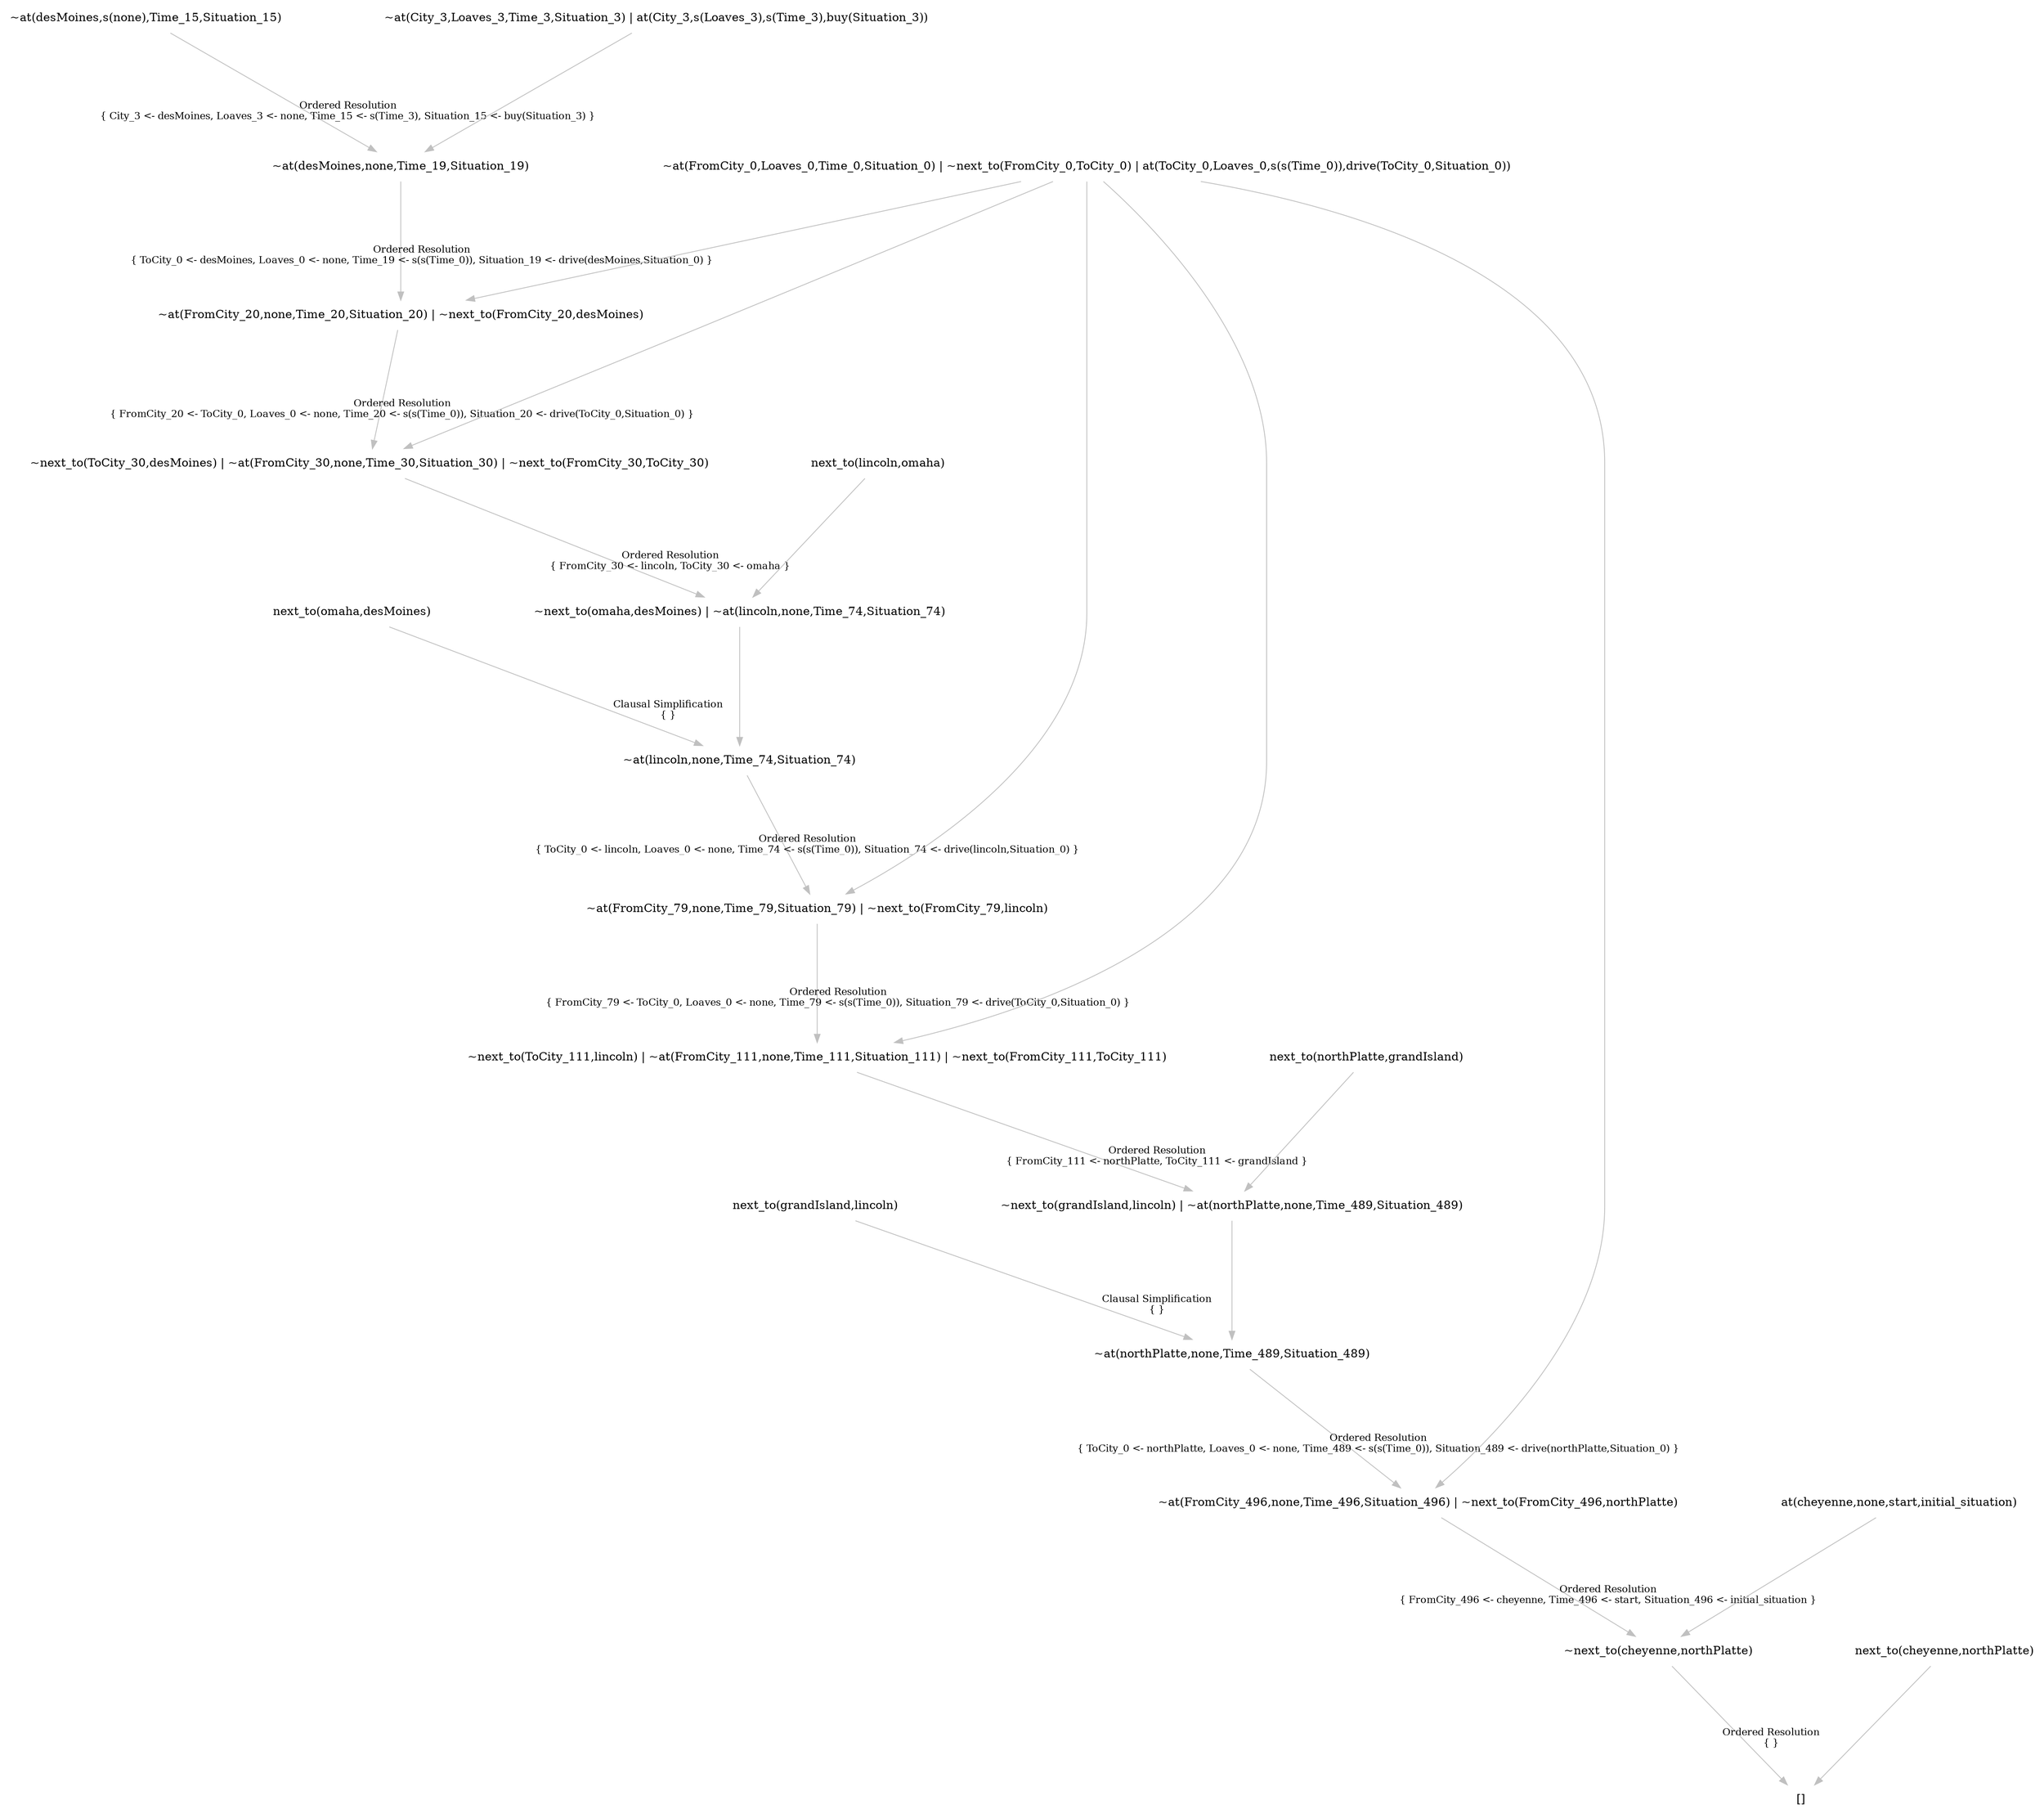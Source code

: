 digraph {
	nodesep="1.5"; ranksep=2;
	node [shape=plaintext];
	edge [color=gray];
	"~next_to(cheyenne,northPlatte)" -> "[]" [labelfontcolor=black,labelfontsize="12",headlabel="Ordered Resolution\n{ }",labeldistance="6"];
	"~at(FromCity_496,none,Time_496,Situation_496) | ~next_to(FromCity_496,northPlatte)" -> "~next_to(cheyenne,northPlatte)" [labelfontcolor=black,labelfontsize="12",headlabel="Ordered Resolution\n{ FromCity_496 <- cheyenne, Time_496 <- start, Situation_496 <- initial_situation }",labeldistance="6"];
	"~at(northPlatte,none,Time_489,Situation_489)" -> "~at(FromCity_496,none,Time_496,Situation_496) | ~next_to(FromCity_496,northPlatte)" [labelfontcolor=black,labelfontsize="12",headlabel="Ordered Resolution\n{ ToCity_0 <- northPlatte, Loaves_0 <- none, Time_489 <- s(s(Time_0)), Situation_489 <- drive(northPlatte,Situation_0) }",labeldistance="6"];
	"next_to(grandIsland,lincoln)" -> "~at(northPlatte,none,Time_489,Situation_489)" [labelfontcolor=black,labelfontsize="12",headlabel="Clausal Simplification\n{ }",labeldistance="6"];
	"~next_to(grandIsland,lincoln) | ~at(northPlatte,none,Time_489,Situation_489)" -> "~at(northPlatte,none,Time_489,Situation_489)" ;
	"~next_to(ToCity_111,lincoln) | ~at(FromCity_111,none,Time_111,Situation_111) | ~next_to(FromCity_111,ToCity_111)" -> "~next_to(grandIsland,lincoln) | ~at(northPlatte,none,Time_489,Situation_489)" [labelfontcolor=black,labelfontsize="12",headlabel="Ordered Resolution\n{ FromCity_111 <- northPlatte, ToCity_111 <- grandIsland }",labeldistance="6"];
	"~at(FromCity_79,none,Time_79,Situation_79) | ~next_to(FromCity_79,lincoln)" -> "~next_to(ToCity_111,lincoln) | ~at(FromCity_111,none,Time_111,Situation_111) | ~next_to(FromCity_111,ToCity_111)" [labelfontcolor=black,labelfontsize="12",headlabel="Ordered Resolution\n{ FromCity_79 <- ToCity_0, Loaves_0 <- none, Time_79 <- s(s(Time_0)), Situation_79 <- drive(ToCity_0,Situation_0) }",labeldistance="6"];
	"~at(lincoln,none,Time_74,Situation_74)" -> "~at(FromCity_79,none,Time_79,Situation_79) | ~next_to(FromCity_79,lincoln)" [labelfontcolor=black,labelfontsize="12",headlabel="Ordered Resolution\n{ ToCity_0 <- lincoln, Loaves_0 <- none, Time_74 <- s(s(Time_0)), Situation_74 <- drive(lincoln,Situation_0) }",labeldistance="6"];
	"next_to(omaha,desMoines)" -> "~at(lincoln,none,Time_74,Situation_74)" [labelfontcolor=black,labelfontsize="12",headlabel="Clausal Simplification\n{ }",labeldistance="6"];
	"~next_to(omaha,desMoines) | ~at(lincoln,none,Time_74,Situation_74)" -> "~at(lincoln,none,Time_74,Situation_74)" ;
	"~next_to(ToCity_30,desMoines) | ~at(FromCity_30,none,Time_30,Situation_30) | ~next_to(FromCity_30,ToCity_30)" -> "~next_to(omaha,desMoines) | ~at(lincoln,none,Time_74,Situation_74)" [labelfontcolor=black,labelfontsize="12",headlabel="Ordered Resolution\n{ FromCity_30 <- lincoln, ToCity_30 <- omaha }",labeldistance="6"];
	"~at(FromCity_20,none,Time_20,Situation_20) | ~next_to(FromCity_20,desMoines)" -> "~next_to(ToCity_30,desMoines) | ~at(FromCity_30,none,Time_30,Situation_30) | ~next_to(FromCity_30,ToCity_30)" [labelfontcolor=black,labelfontsize="12",headlabel="Ordered Resolution\n{ FromCity_20 <- ToCity_0, Loaves_0 <- none, Time_20 <- s(s(Time_0)), Situation_20 <- drive(ToCity_0,Situation_0) }",labeldistance="6"];
	"~at(desMoines,none,Time_19,Situation_19)" -> "~at(FromCity_20,none,Time_20,Situation_20) | ~next_to(FromCity_20,desMoines)" [labelfontcolor=black,labelfontsize="12",headlabel="Ordered Resolution\n{ ToCity_0 <- desMoines, Loaves_0 <- none, Time_19 <- s(s(Time_0)), Situation_19 <- drive(desMoines,Situation_0) }",labeldistance="6"];
	"~at(desMoines,s(none),Time_15,Situation_15)" -> "~at(desMoines,none,Time_19,Situation_19)" [labelfontcolor=black,labelfontsize="12",headlabel="Ordered Resolution\n{ City_3 <- desMoines, Loaves_3 <- none, Time_15 <- s(Time_3), Situation_15 <- buy(Situation_3) }",labeldistance="6"];
	"~at(City_3,Loaves_3,Time_3,Situation_3) | at(City_3,s(Loaves_3),s(Time_3),buy(Situation_3))" -> "~at(desMoines,none,Time_19,Situation_19)" ;
	"~at(FromCity_0,Loaves_0,Time_0,Situation_0) | ~next_to(FromCity_0,ToCity_0) | at(ToCity_0,Loaves_0,s(s(Time_0)),drive(ToCity_0,Situation_0))" -> "~at(FromCity_20,none,Time_20,Situation_20) | ~next_to(FromCity_20,desMoines)" ;
	"~at(FromCity_0,Loaves_0,Time_0,Situation_0) | ~next_to(FromCity_0,ToCity_0) | at(ToCity_0,Loaves_0,s(s(Time_0)),drive(ToCity_0,Situation_0))" -> "~next_to(ToCity_30,desMoines) | ~at(FromCity_30,none,Time_30,Situation_30) | ~next_to(FromCity_30,ToCity_30)" ;
	"next_to(lincoln,omaha)" -> "~next_to(omaha,desMoines) | ~at(lincoln,none,Time_74,Situation_74)" ;
	"~at(FromCity_0,Loaves_0,Time_0,Situation_0) | ~next_to(FromCity_0,ToCity_0) | at(ToCity_0,Loaves_0,s(s(Time_0)),drive(ToCity_0,Situation_0))" -> "~at(FromCity_79,none,Time_79,Situation_79) | ~next_to(FromCity_79,lincoln)" ;
	"~at(FromCity_0,Loaves_0,Time_0,Situation_0) | ~next_to(FromCity_0,ToCity_0) | at(ToCity_0,Loaves_0,s(s(Time_0)),drive(ToCity_0,Situation_0))" -> "~next_to(ToCity_111,lincoln) | ~at(FromCity_111,none,Time_111,Situation_111) | ~next_to(FromCity_111,ToCity_111)" ;
	"next_to(northPlatte,grandIsland)" -> "~next_to(grandIsland,lincoln) | ~at(northPlatte,none,Time_489,Situation_489)" ;
	"~at(FromCity_0,Loaves_0,Time_0,Situation_0) | ~next_to(FromCity_0,ToCity_0) | at(ToCity_0,Loaves_0,s(s(Time_0)),drive(ToCity_0,Situation_0))" -> "~at(FromCity_496,none,Time_496,Situation_496) | ~next_to(FromCity_496,northPlatte)" ;
	"at(cheyenne,none,start,initial_situation)" -> "~next_to(cheyenne,northPlatte)" ;
	"next_to(cheyenne,northPlatte)" -> "[]" ;
}


